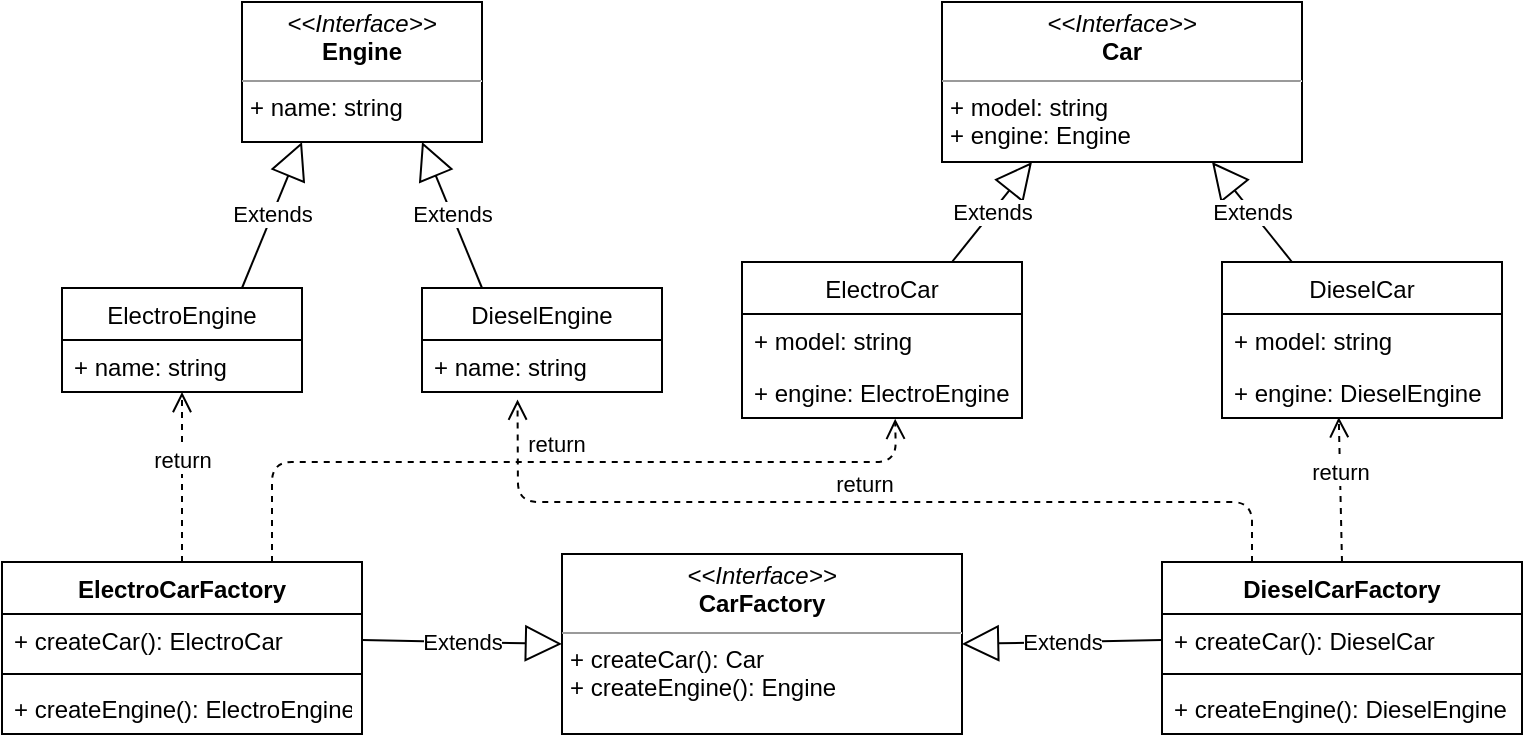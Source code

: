 <mxfile>
    <diagram id="sLgraKbR9EJW8pEHfh0k" name="Page-1">
        <mxGraphModel dx="792" dy="427" grid="1" gridSize="10" guides="1" tooltips="1" connect="1" arrows="1" fold="1" page="1" pageScale="1" pageWidth="827" pageHeight="1169" math="0" shadow="0">
            <root>
                <mxCell id="0"/>
                <mxCell id="1" parent="0"/>
                <mxCell id="FwS-BpIj9YdaiwJeMQFm-13" style="edgeStyle=orthogonalEdgeStyle;rounded=0;orthogonalLoop=1;jettySize=auto;html=1;" parent="1" edge="1">
                    <mxGeometry relative="1" as="geometry">
                        <Array as="points">
                            <mxPoint x="423" y="120"/>
                            <mxPoint x="423" y="120"/>
                        </Array>
                        <mxPoint x="423" y="140" as="sourcePoint"/>
                    </mxGeometry>
                </mxCell>
                <mxCell id="FwS-BpIj9YdaiwJeMQFm-17" style="edgeStyle=orthogonalEdgeStyle;rounded=0;orthogonalLoop=1;jettySize=auto;html=1;entryX=0.5;entryY=1;entryDx=0;entryDy=0;" parent="1" edge="1">
                    <mxGeometry relative="1" as="geometry">
                        <Array as="points">
                            <mxPoint x="660" y="110"/>
                            <mxPoint x="423" y="110"/>
                        </Array>
                        <mxPoint x="423" y="80" as="targetPoint"/>
                    </mxGeometry>
                </mxCell>
                <mxCell id="269" value="&lt;p style=&quot;margin: 0px ; margin-top: 4px ; text-align: center&quot;&gt;&lt;i&gt;&amp;lt;&amp;lt;Interface&amp;gt;&amp;gt;&lt;/i&gt;&lt;br&gt;&lt;b&gt;Engine&lt;/b&gt;&lt;/p&gt;&lt;hr size=&quot;1&quot;&gt;&lt;p style=&quot;margin: 0px ; margin-left: 4px&quot;&gt;+ name: string&lt;br&gt;&lt;br&gt;&lt;/p&gt;" style="verticalAlign=top;align=left;overflow=fill;fontSize=12;fontFamily=Helvetica;html=1;" parent="1" vertex="1">
                    <mxGeometry x="240" y="10" width="120" height="70" as="geometry"/>
                </mxCell>
                <mxCell id="270" value="DieselEngine" style="swimlane;fontStyle=0;childLayout=stackLayout;horizontal=1;startSize=26;fillColor=none;horizontalStack=0;resizeParent=1;resizeParentMax=0;resizeLast=0;collapsible=1;marginBottom=0;" parent="1" vertex="1">
                    <mxGeometry x="330" y="153" width="120" height="52" as="geometry"/>
                </mxCell>
                <mxCell id="271" value="+ name: string" style="text;strokeColor=none;fillColor=none;align=left;verticalAlign=top;spacingLeft=4;spacingRight=4;overflow=hidden;rotatable=0;points=[[0,0.5],[1,0.5]];portConstraint=eastwest;" parent="270" vertex="1">
                    <mxGeometry y="26" width="120" height="26" as="geometry"/>
                </mxCell>
                <mxCell id="274" value="ElectroEngine" style="swimlane;fontStyle=0;childLayout=stackLayout;horizontal=1;startSize=26;fillColor=none;horizontalStack=0;resizeParent=1;resizeParentMax=0;resizeLast=0;collapsible=1;marginBottom=0;" parent="1" vertex="1">
                    <mxGeometry x="150" y="153" width="120" height="52" as="geometry"/>
                </mxCell>
                <mxCell id="275" value="+ name: string" style="text;strokeColor=none;fillColor=none;align=left;verticalAlign=top;spacingLeft=4;spacingRight=4;overflow=hidden;rotatable=0;points=[[0,0.5],[1,0.5]];portConstraint=eastwest;" parent="274" vertex="1">
                    <mxGeometry y="26" width="120" height="26" as="geometry"/>
                </mxCell>
                <mxCell id="279" value="Extends" style="endArrow=block;endSize=16;endFill=0;html=1;entryX=0.75;entryY=1;entryDx=0;entryDy=0;exitX=0.25;exitY=0;exitDx=0;exitDy=0;" parent="1" source="270" target="269" edge="1">
                    <mxGeometry width="160" relative="1" as="geometry">
                        <mxPoint x="370" y="160" as="sourcePoint"/>
                        <mxPoint x="530" y="160" as="targetPoint"/>
                    </mxGeometry>
                </mxCell>
                <mxCell id="280" value="Extends" style="endArrow=block;endSize=16;endFill=0;html=1;entryX=0.25;entryY=1;entryDx=0;entryDy=0;exitX=0.75;exitY=0;exitDx=0;exitDy=0;" parent="1" source="274" target="269" edge="1">
                    <mxGeometry width="160" relative="1" as="geometry">
                        <mxPoint x="370" y="160" as="sourcePoint"/>
                        <mxPoint x="530" y="160" as="targetPoint"/>
                    </mxGeometry>
                </mxCell>
                <mxCell id="281" value="&lt;p style=&quot;margin: 0px ; margin-top: 4px ; text-align: center&quot;&gt;&lt;i&gt;&amp;lt;&amp;lt;Interface&amp;gt;&amp;gt;&lt;/i&gt;&lt;br&gt;&lt;b&gt;Car&lt;/b&gt;&lt;/p&gt;&lt;hr size=&quot;1&quot;&gt;&lt;p style=&quot;margin: 0px ; margin-left: 4px&quot;&gt;+ model: string&lt;br&gt;+ engine: Engine&lt;/p&gt;&lt;p style=&quot;margin: 0px ; margin-left: 4px&quot;&gt;&lt;br&gt;&lt;/p&gt;" style="verticalAlign=top;align=left;overflow=fill;fontSize=12;fontFamily=Helvetica;html=1;" parent="1" vertex="1">
                    <mxGeometry x="590" y="10" width="180" height="80" as="geometry"/>
                </mxCell>
                <mxCell id="282" value="ElectroCar" style="swimlane;fontStyle=0;childLayout=stackLayout;horizontal=1;startSize=26;fillColor=none;horizontalStack=0;resizeParent=1;resizeParentMax=0;resizeLast=0;collapsible=1;marginBottom=0;" parent="1" vertex="1">
                    <mxGeometry x="490" y="140" width="140" height="78" as="geometry"/>
                </mxCell>
                <mxCell id="283" value="+ model: string" style="text;strokeColor=none;fillColor=none;align=left;verticalAlign=top;spacingLeft=4;spacingRight=4;overflow=hidden;rotatable=0;points=[[0,0.5],[1,0.5]];portConstraint=eastwest;" parent="282" vertex="1">
                    <mxGeometry y="26" width="140" height="26" as="geometry"/>
                </mxCell>
                <mxCell id="284" value="+ engine: ElectroEngine&#10;" style="text;strokeColor=none;fillColor=none;align=left;verticalAlign=top;spacingLeft=4;spacingRight=4;overflow=hidden;rotatable=0;points=[[0,0.5],[1,0.5]];portConstraint=eastwest;" parent="282" vertex="1">
                    <mxGeometry y="52" width="140" height="26" as="geometry"/>
                </mxCell>
                <mxCell id="286" value="DieselCar" style="swimlane;fontStyle=0;childLayout=stackLayout;horizontal=1;startSize=26;fillColor=none;horizontalStack=0;resizeParent=1;resizeParentMax=0;resizeLast=0;collapsible=1;marginBottom=0;" parent="1" vertex="1">
                    <mxGeometry x="730" y="140" width="140" height="78" as="geometry"/>
                </mxCell>
                <mxCell id="287" value="+ model: string" style="text;strokeColor=none;fillColor=none;align=left;verticalAlign=top;spacingLeft=4;spacingRight=4;overflow=hidden;rotatable=0;points=[[0,0.5],[1,0.5]];portConstraint=eastwest;" parent="286" vertex="1">
                    <mxGeometry y="26" width="140" height="26" as="geometry"/>
                </mxCell>
                <mxCell id="288" value="+ engine: DieselEngine" style="text;strokeColor=none;fillColor=none;align=left;verticalAlign=top;spacingLeft=4;spacingRight=4;overflow=hidden;rotatable=0;points=[[0,0.5],[1,0.5]];portConstraint=eastwest;" parent="286" vertex="1">
                    <mxGeometry y="52" width="140" height="26" as="geometry"/>
                </mxCell>
                <mxCell id="290" value="Extends" style="endArrow=block;endSize=16;endFill=0;html=1;entryX=0.75;entryY=1;entryDx=0;entryDy=0;exitX=0.25;exitY=0;exitDx=0;exitDy=0;" parent="1" source="286" target="281" edge="1">
                    <mxGeometry width="160" relative="1" as="geometry">
                        <mxPoint x="370" y="160" as="sourcePoint"/>
                        <mxPoint x="530" y="160" as="targetPoint"/>
                    </mxGeometry>
                </mxCell>
                <mxCell id="291" value="Extends" style="endArrow=block;endSize=16;endFill=0;html=1;entryX=0.25;entryY=1;entryDx=0;entryDy=0;exitX=0.75;exitY=0;exitDx=0;exitDy=0;" parent="1" source="282" target="281" edge="1">
                    <mxGeometry width="160" relative="1" as="geometry">
                        <mxPoint x="550" y="260" as="sourcePoint"/>
                        <mxPoint x="710" y="260" as="targetPoint"/>
                    </mxGeometry>
                </mxCell>
                <mxCell id="292" value="&lt;p style=&quot;margin: 0px ; margin-top: 4px ; text-align: center&quot;&gt;&lt;i&gt;&amp;lt;&amp;lt;Interface&amp;gt;&amp;gt;&lt;/i&gt;&lt;br&gt;&lt;b&gt;CarFactory&lt;/b&gt;&lt;/p&gt;&lt;hr size=&quot;1&quot;&gt;&lt;p style=&quot;margin: 0px ; margin-left: 4px&quot;&gt;+ createCar(): Car&lt;br&gt;+ createEngine(): Engine&lt;/p&gt;" style="verticalAlign=top;align=left;overflow=fill;fontSize=12;fontFamily=Helvetica;html=1;" parent="1" vertex="1">
                    <mxGeometry x="400" y="286" width="200" height="90" as="geometry"/>
                </mxCell>
                <mxCell id="293" value="DieselCarFactory" style="swimlane;fontStyle=1;align=center;verticalAlign=top;childLayout=stackLayout;horizontal=1;startSize=26;horizontalStack=0;resizeParent=1;resizeParentMax=0;resizeLast=0;collapsible=1;marginBottom=0;" parent="1" vertex="1">
                    <mxGeometry x="700" y="290" width="180" height="86" as="geometry"/>
                </mxCell>
                <mxCell id="294" value="+ createCar(): DieselCar" style="text;strokeColor=none;fillColor=none;align=left;verticalAlign=top;spacingLeft=4;spacingRight=4;overflow=hidden;rotatable=0;points=[[0,0.5],[1,0.5]];portConstraint=eastwest;" parent="293" vertex="1">
                    <mxGeometry y="26" width="180" height="26" as="geometry"/>
                </mxCell>
                <mxCell id="295" value="" style="line;strokeWidth=1;fillColor=none;align=left;verticalAlign=middle;spacingTop=-1;spacingLeft=3;spacingRight=3;rotatable=0;labelPosition=right;points=[];portConstraint=eastwest;" parent="293" vertex="1">
                    <mxGeometry y="52" width="180" height="8" as="geometry"/>
                </mxCell>
                <mxCell id="296" value="+ createEngine(): DieselEngine" style="text;strokeColor=none;fillColor=none;align=left;verticalAlign=top;spacingLeft=4;spacingRight=4;overflow=hidden;rotatable=0;points=[[0,0.5],[1,0.5]];portConstraint=eastwest;" parent="293" vertex="1">
                    <mxGeometry y="60" width="180" height="26" as="geometry"/>
                </mxCell>
                <mxCell id="297" value="ElectroCarFactory" style="swimlane;fontStyle=1;align=center;verticalAlign=top;childLayout=stackLayout;horizontal=1;startSize=26;horizontalStack=0;resizeParent=1;resizeParentMax=0;resizeLast=0;collapsible=1;marginBottom=0;" parent="1" vertex="1">
                    <mxGeometry x="120" y="290" width="180" height="86" as="geometry"/>
                </mxCell>
                <mxCell id="298" value="+ createCar(): ElectroCar" style="text;strokeColor=none;fillColor=none;align=left;verticalAlign=top;spacingLeft=4;spacingRight=4;overflow=hidden;rotatable=0;points=[[0,0.5],[1,0.5]];portConstraint=eastwest;" parent="297" vertex="1">
                    <mxGeometry y="26" width="180" height="26" as="geometry"/>
                </mxCell>
                <mxCell id="299" value="" style="line;strokeWidth=1;fillColor=none;align=left;verticalAlign=middle;spacingTop=-1;spacingLeft=3;spacingRight=3;rotatable=0;labelPosition=right;points=[];portConstraint=eastwest;" parent="297" vertex="1">
                    <mxGeometry y="52" width="180" height="8" as="geometry"/>
                </mxCell>
                <mxCell id="300" value="+ createEngine(): ElectroEngine" style="text;strokeColor=none;fillColor=none;align=left;verticalAlign=top;spacingLeft=4;spacingRight=4;overflow=hidden;rotatable=0;points=[[0,0.5],[1,0.5]];portConstraint=eastwest;" parent="297" vertex="1">
                    <mxGeometry y="60" width="180" height="26" as="geometry"/>
                </mxCell>
                <mxCell id="301" value="Extends" style="endArrow=block;endSize=16;endFill=0;html=1;entryX=1;entryY=0.5;entryDx=0;entryDy=0;exitX=0;exitY=0.5;exitDx=0;exitDy=0;" parent="1" source="294" target="292" edge="1">
                    <mxGeometry width="160" relative="1" as="geometry">
                        <mxPoint x="370" y="420" as="sourcePoint"/>
                        <mxPoint x="530" y="420" as="targetPoint"/>
                    </mxGeometry>
                </mxCell>
                <mxCell id="302" value="Extends" style="endArrow=block;endSize=16;endFill=0;html=1;entryX=0;entryY=0.5;entryDx=0;entryDy=0;exitX=1;exitY=0.5;exitDx=0;exitDy=0;" parent="1" source="298" target="292" edge="1">
                    <mxGeometry width="160" relative="1" as="geometry">
                        <mxPoint x="370" y="420" as="sourcePoint"/>
                        <mxPoint x="530" y="420" as="targetPoint"/>
                    </mxGeometry>
                </mxCell>
                <mxCell id="306" value="return" style="html=1;verticalAlign=bottom;endArrow=open;dashed=1;endSize=8;exitX=0.5;exitY=0;exitDx=0;exitDy=0;entryX=0.417;entryY=0.985;entryDx=0;entryDy=0;entryPerimeter=0;" parent="1" source="293" target="288" edge="1">
                    <mxGeometry relative="1" as="geometry">
                        <mxPoint x="670" y="260" as="sourcePoint"/>
                        <mxPoint x="790" y="240" as="targetPoint"/>
                    </mxGeometry>
                </mxCell>
                <mxCell id="309" value="return" style="html=1;verticalAlign=bottom;endArrow=open;dashed=1;endSize=8;exitX=0.5;exitY=0;exitDx=0;exitDy=0;" parent="1" source="297" target="275" edge="1">
                    <mxGeometry relative="1" as="geometry">
                        <mxPoint x="490" y="290" as="sourcePoint"/>
                        <mxPoint x="210" y="207" as="targetPoint"/>
                    </mxGeometry>
                </mxCell>
                <mxCell id="310" value="return" style="html=1;verticalAlign=bottom;endArrow=open;dashed=1;endSize=8;exitX=0.75;exitY=0;exitDx=0;exitDy=0;entryX=0.547;entryY=1.015;entryDx=0;entryDy=0;entryPerimeter=0;" edge="1" parent="1" source="297" target="284">
                    <mxGeometry relative="1" as="geometry">
                        <mxPoint x="460" y="230" as="sourcePoint"/>
                        <mxPoint x="560" y="240" as="targetPoint"/>
                        <Array as="points">
                            <mxPoint x="255" y="240"/>
                            <mxPoint x="567" y="240"/>
                        </Array>
                    </mxGeometry>
                </mxCell>
                <mxCell id="311" value="return" style="html=1;verticalAlign=bottom;endArrow=open;dashed=1;endSize=8;entryX=0.398;entryY=1.146;entryDx=0;entryDy=0;entryPerimeter=0;exitX=0.25;exitY=0;exitDx=0;exitDy=0;" edge="1" parent="1" source="293" target="271">
                    <mxGeometry relative="1" as="geometry">
                        <mxPoint x="540" y="220" as="sourcePoint"/>
                        <mxPoint x="460" y="220" as="targetPoint"/>
                        <Array as="points">
                            <mxPoint x="745" y="260"/>
                            <mxPoint x="378" y="260"/>
                        </Array>
                    </mxGeometry>
                </mxCell>
            </root>
        </mxGraphModel>
    </diagram>
</mxfile>